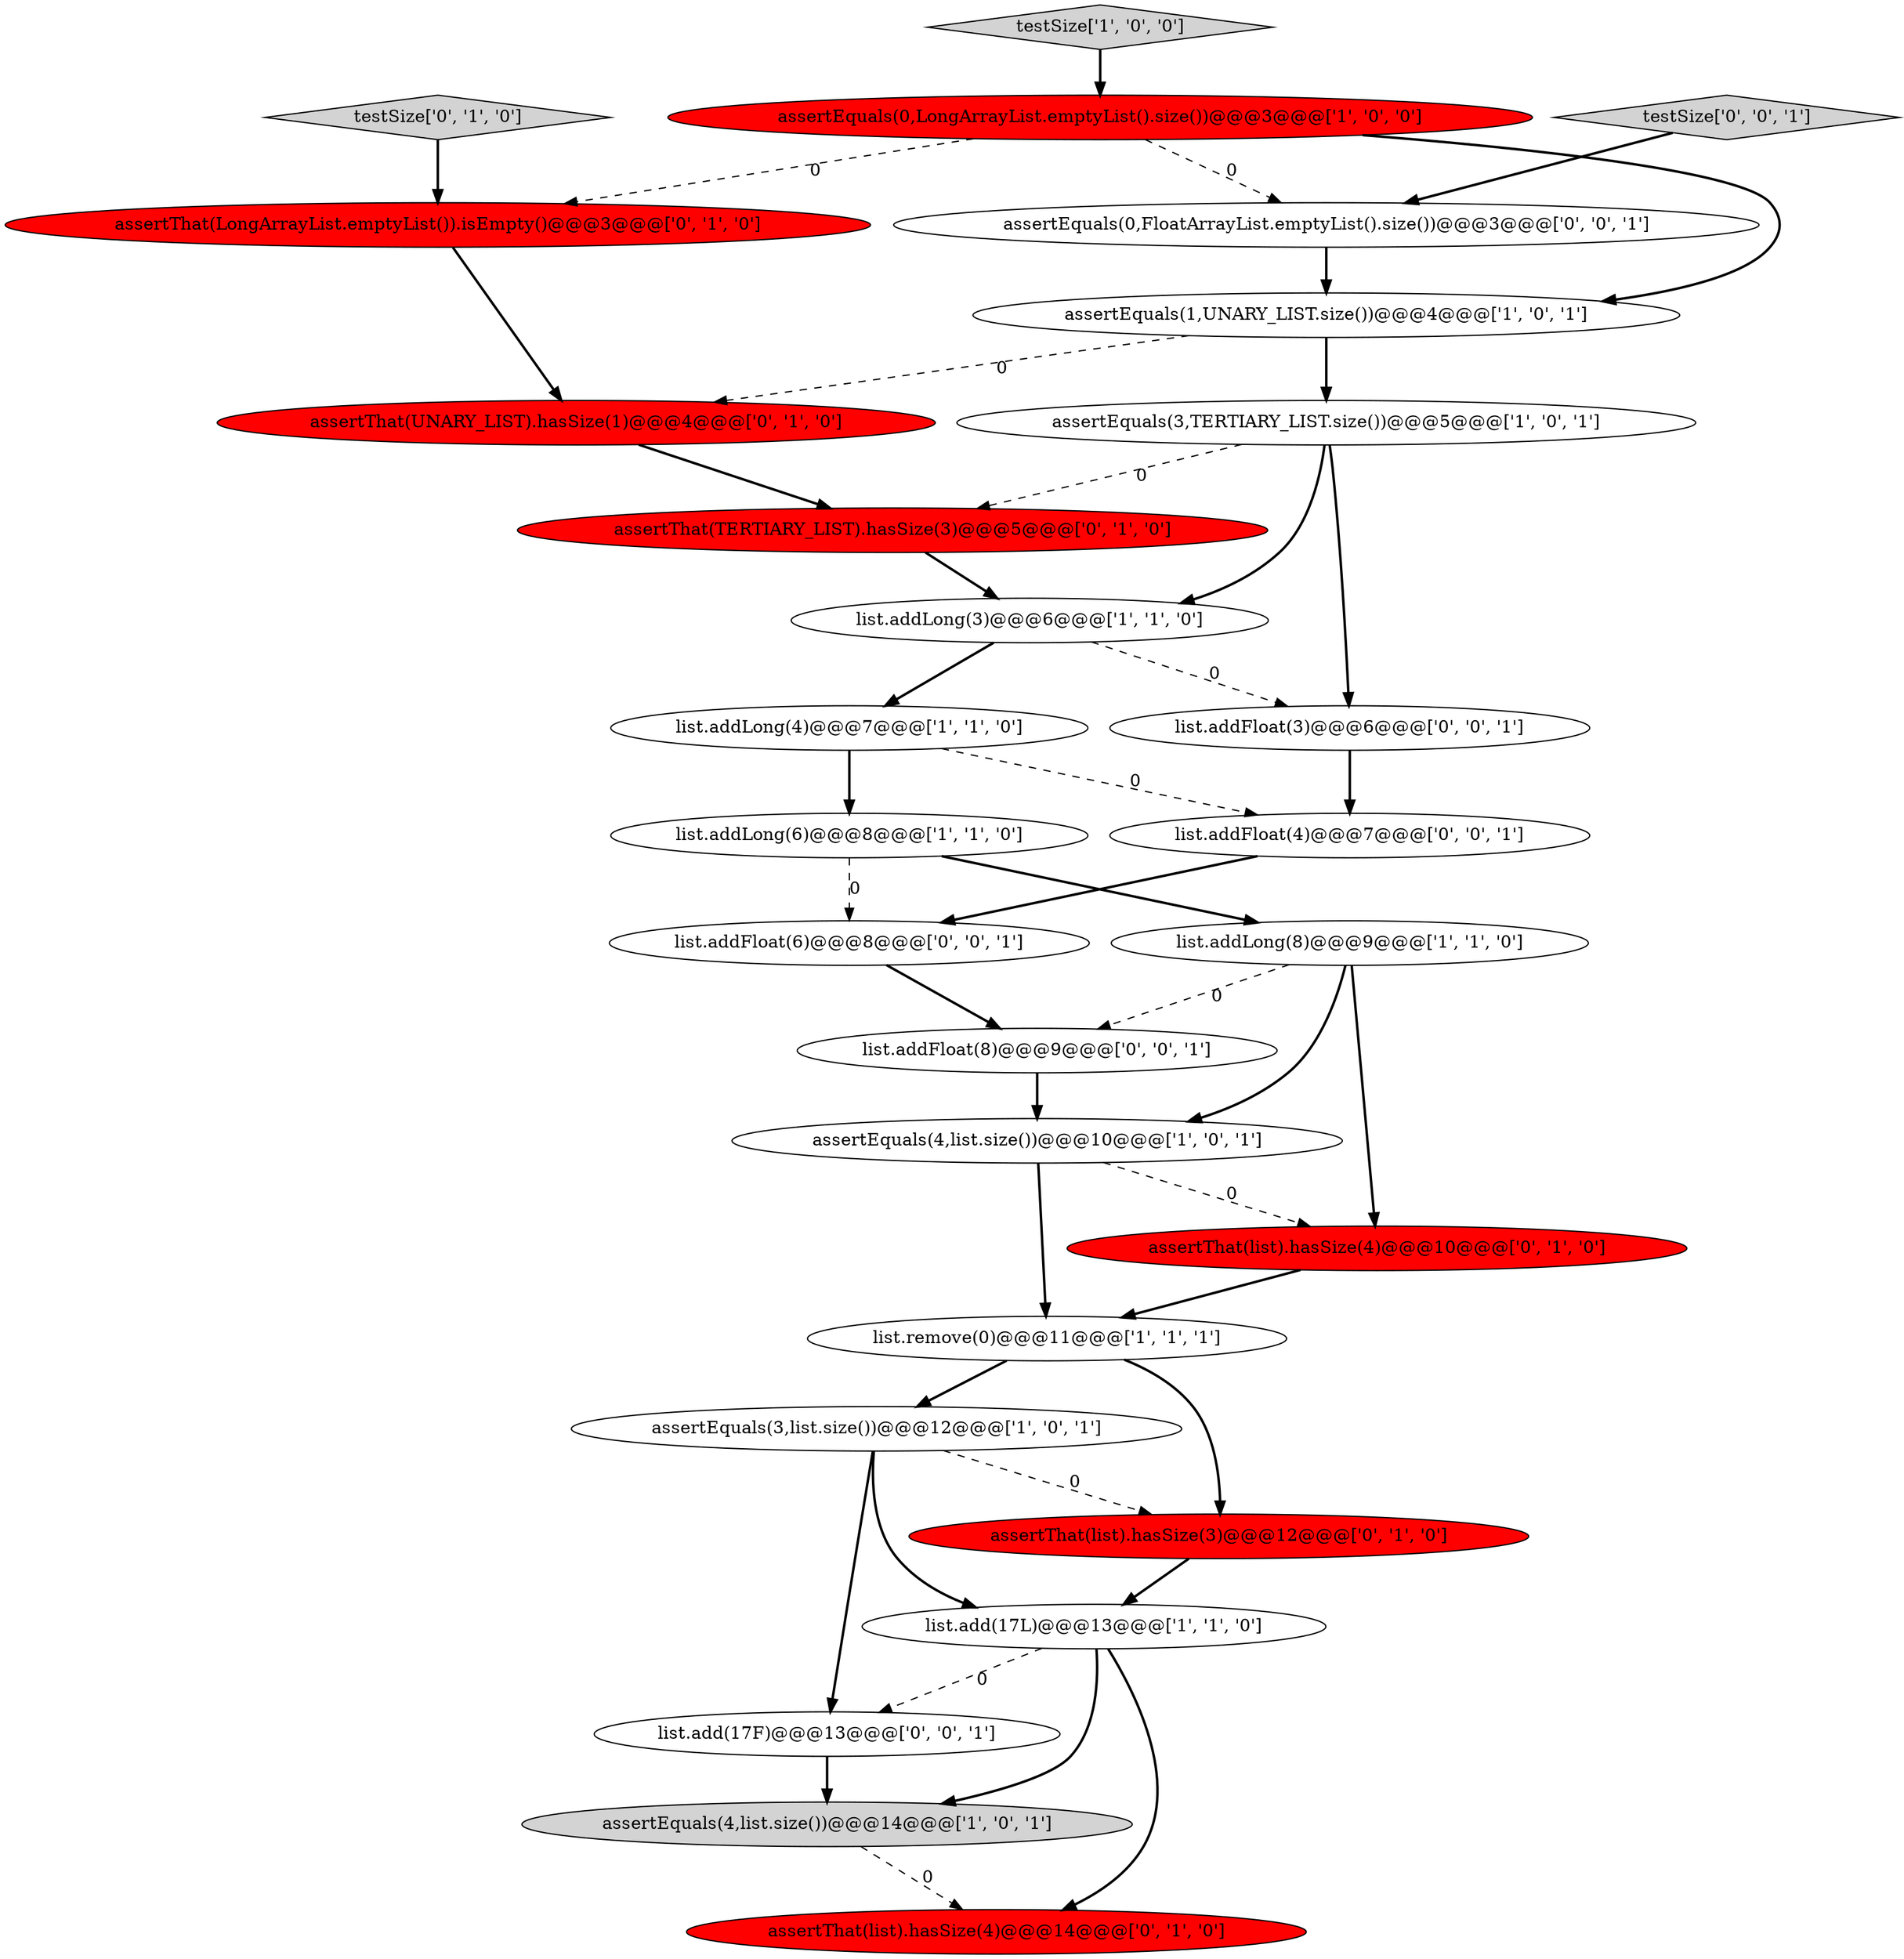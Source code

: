 digraph {
0 [style = filled, label = "assertEquals(4,list.size())@@@10@@@['1', '0', '1']", fillcolor = white, shape = ellipse image = "AAA0AAABBB1BBB"];
12 [style = filled, label = "assertEquals(4,list.size())@@@14@@@['1', '0', '1']", fillcolor = lightgray, shape = ellipse image = "AAA0AAABBB1BBB"];
15 [style = filled, label = "assertThat(TERTIARY_LIST).hasSize(3)@@@5@@@['0', '1', '0']", fillcolor = red, shape = ellipse image = "AAA1AAABBB2BBB"];
9 [style = filled, label = "list.addLong(8)@@@9@@@['1', '1', '0']", fillcolor = white, shape = ellipse image = "AAA0AAABBB1BBB"];
6 [style = filled, label = "list.addLong(3)@@@6@@@['1', '1', '0']", fillcolor = white, shape = ellipse image = "AAA0AAABBB1BBB"];
21 [style = filled, label = "assertEquals(0,FloatArrayList.emptyList().size())@@@3@@@['0', '0', '1']", fillcolor = white, shape = ellipse image = "AAA0AAABBB3BBB"];
10 [style = filled, label = "assertEquals(0,LongArrayList.emptyList().size())@@@3@@@['1', '0', '0']", fillcolor = red, shape = ellipse image = "AAA1AAABBB1BBB"];
7 [style = filled, label = "list.remove(0)@@@11@@@['1', '1', '1']", fillcolor = white, shape = ellipse image = "AAA0AAABBB1BBB"];
13 [style = filled, label = "assertThat(list).hasSize(4)@@@10@@@['0', '1', '0']", fillcolor = red, shape = ellipse image = "AAA1AAABBB2BBB"];
14 [style = filled, label = "assertThat(list).hasSize(3)@@@12@@@['0', '1', '0']", fillcolor = red, shape = ellipse image = "AAA1AAABBB2BBB"];
25 [style = filled, label = "list.addFloat(8)@@@9@@@['0', '0', '1']", fillcolor = white, shape = ellipse image = "AAA0AAABBB3BBB"];
1 [style = filled, label = "list.addLong(4)@@@7@@@['1', '1', '0']", fillcolor = white, shape = ellipse image = "AAA0AAABBB1BBB"];
3 [style = filled, label = "testSize['1', '0', '0']", fillcolor = lightgray, shape = diamond image = "AAA0AAABBB1BBB"];
18 [style = filled, label = "assertThat(UNARY_LIST).hasSize(1)@@@4@@@['0', '1', '0']", fillcolor = red, shape = ellipse image = "AAA1AAABBB2BBB"];
19 [style = filled, label = "assertThat(list).hasSize(4)@@@14@@@['0', '1', '0']", fillcolor = red, shape = ellipse image = "AAA1AAABBB2BBB"];
17 [style = filled, label = "assertThat(LongArrayList.emptyList()).isEmpty()@@@3@@@['0', '1', '0']", fillcolor = red, shape = ellipse image = "AAA1AAABBB2BBB"];
24 [style = filled, label = "list.addFloat(3)@@@6@@@['0', '0', '1']", fillcolor = white, shape = ellipse image = "AAA0AAABBB3BBB"];
5 [style = filled, label = "list.add(17L)@@@13@@@['1', '1', '0']", fillcolor = white, shape = ellipse image = "AAA0AAABBB1BBB"];
16 [style = filled, label = "testSize['0', '1', '0']", fillcolor = lightgray, shape = diamond image = "AAA0AAABBB2BBB"];
20 [style = filled, label = "testSize['0', '0', '1']", fillcolor = lightgray, shape = diamond image = "AAA0AAABBB3BBB"];
4 [style = filled, label = "assertEquals(1,UNARY_LIST.size())@@@4@@@['1', '0', '1']", fillcolor = white, shape = ellipse image = "AAA0AAABBB1BBB"];
26 [style = filled, label = "list.addFloat(4)@@@7@@@['0', '0', '1']", fillcolor = white, shape = ellipse image = "AAA0AAABBB3BBB"];
23 [style = filled, label = "list.addFloat(6)@@@8@@@['0', '0', '1']", fillcolor = white, shape = ellipse image = "AAA0AAABBB3BBB"];
2 [style = filled, label = "assertEquals(3,list.size())@@@12@@@['1', '0', '1']", fillcolor = white, shape = ellipse image = "AAA0AAABBB1BBB"];
8 [style = filled, label = "list.addLong(6)@@@8@@@['1', '1', '0']", fillcolor = white, shape = ellipse image = "AAA0AAABBB1BBB"];
22 [style = filled, label = "list.add(17F)@@@13@@@['0', '0', '1']", fillcolor = white, shape = ellipse image = "AAA0AAABBB3BBB"];
11 [style = filled, label = "assertEquals(3,TERTIARY_LIST.size())@@@5@@@['1', '0', '1']", fillcolor = white, shape = ellipse image = "AAA0AAABBB1BBB"];
25->0 [style = bold, label=""];
4->18 [style = dashed, label="0"];
23->25 [style = bold, label=""];
10->21 [style = dashed, label="0"];
1->8 [style = bold, label=""];
9->0 [style = bold, label=""];
11->15 [style = dashed, label="0"];
1->26 [style = dashed, label="0"];
11->6 [style = bold, label=""];
8->23 [style = dashed, label="0"];
14->5 [style = bold, label=""];
18->15 [style = bold, label=""];
15->6 [style = bold, label=""];
16->17 [style = bold, label=""];
11->24 [style = bold, label=""];
0->7 [style = bold, label=""];
7->14 [style = bold, label=""];
20->21 [style = bold, label=""];
5->19 [style = bold, label=""];
6->1 [style = bold, label=""];
3->10 [style = bold, label=""];
24->26 [style = bold, label=""];
2->14 [style = dashed, label="0"];
12->19 [style = dashed, label="0"];
5->12 [style = bold, label=""];
7->2 [style = bold, label=""];
13->7 [style = bold, label=""];
22->12 [style = bold, label=""];
6->24 [style = dashed, label="0"];
26->23 [style = bold, label=""];
0->13 [style = dashed, label="0"];
9->25 [style = dashed, label="0"];
8->9 [style = bold, label=""];
10->17 [style = dashed, label="0"];
10->4 [style = bold, label=""];
21->4 [style = bold, label=""];
2->22 [style = bold, label=""];
4->11 [style = bold, label=""];
17->18 [style = bold, label=""];
2->5 [style = bold, label=""];
9->13 [style = bold, label=""];
5->22 [style = dashed, label="0"];
}
